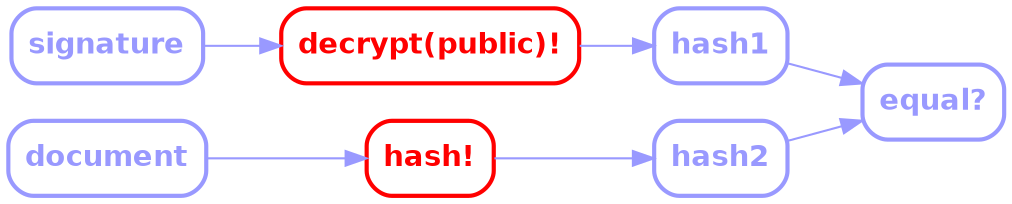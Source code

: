 digraph G {
    rankdir=LR;
    graph [
        K=1.0,
        overlap=false,
        splines = spline,
    ];
    node [
        shape=box
        style="rounded,bold"
        color="#9999ff",
        fontcolor="#9999ff",
        fontname="Helvetica-bold",
    ];
    edge [
        # arrowsize=2,
        color="#9999ff",
    ];
    "hash!" [color=red, fontcolor=red]
    "decrypt(public)!" [color=red, fontcolor=red]

    signature -> "decrypt(public)!"
    "decrypt(public)!" -> hash1
    hash2 -> "equal?"

    document -> "hash!"
    "hash!" -> hash2
    hash1 -> "equal?"
}
